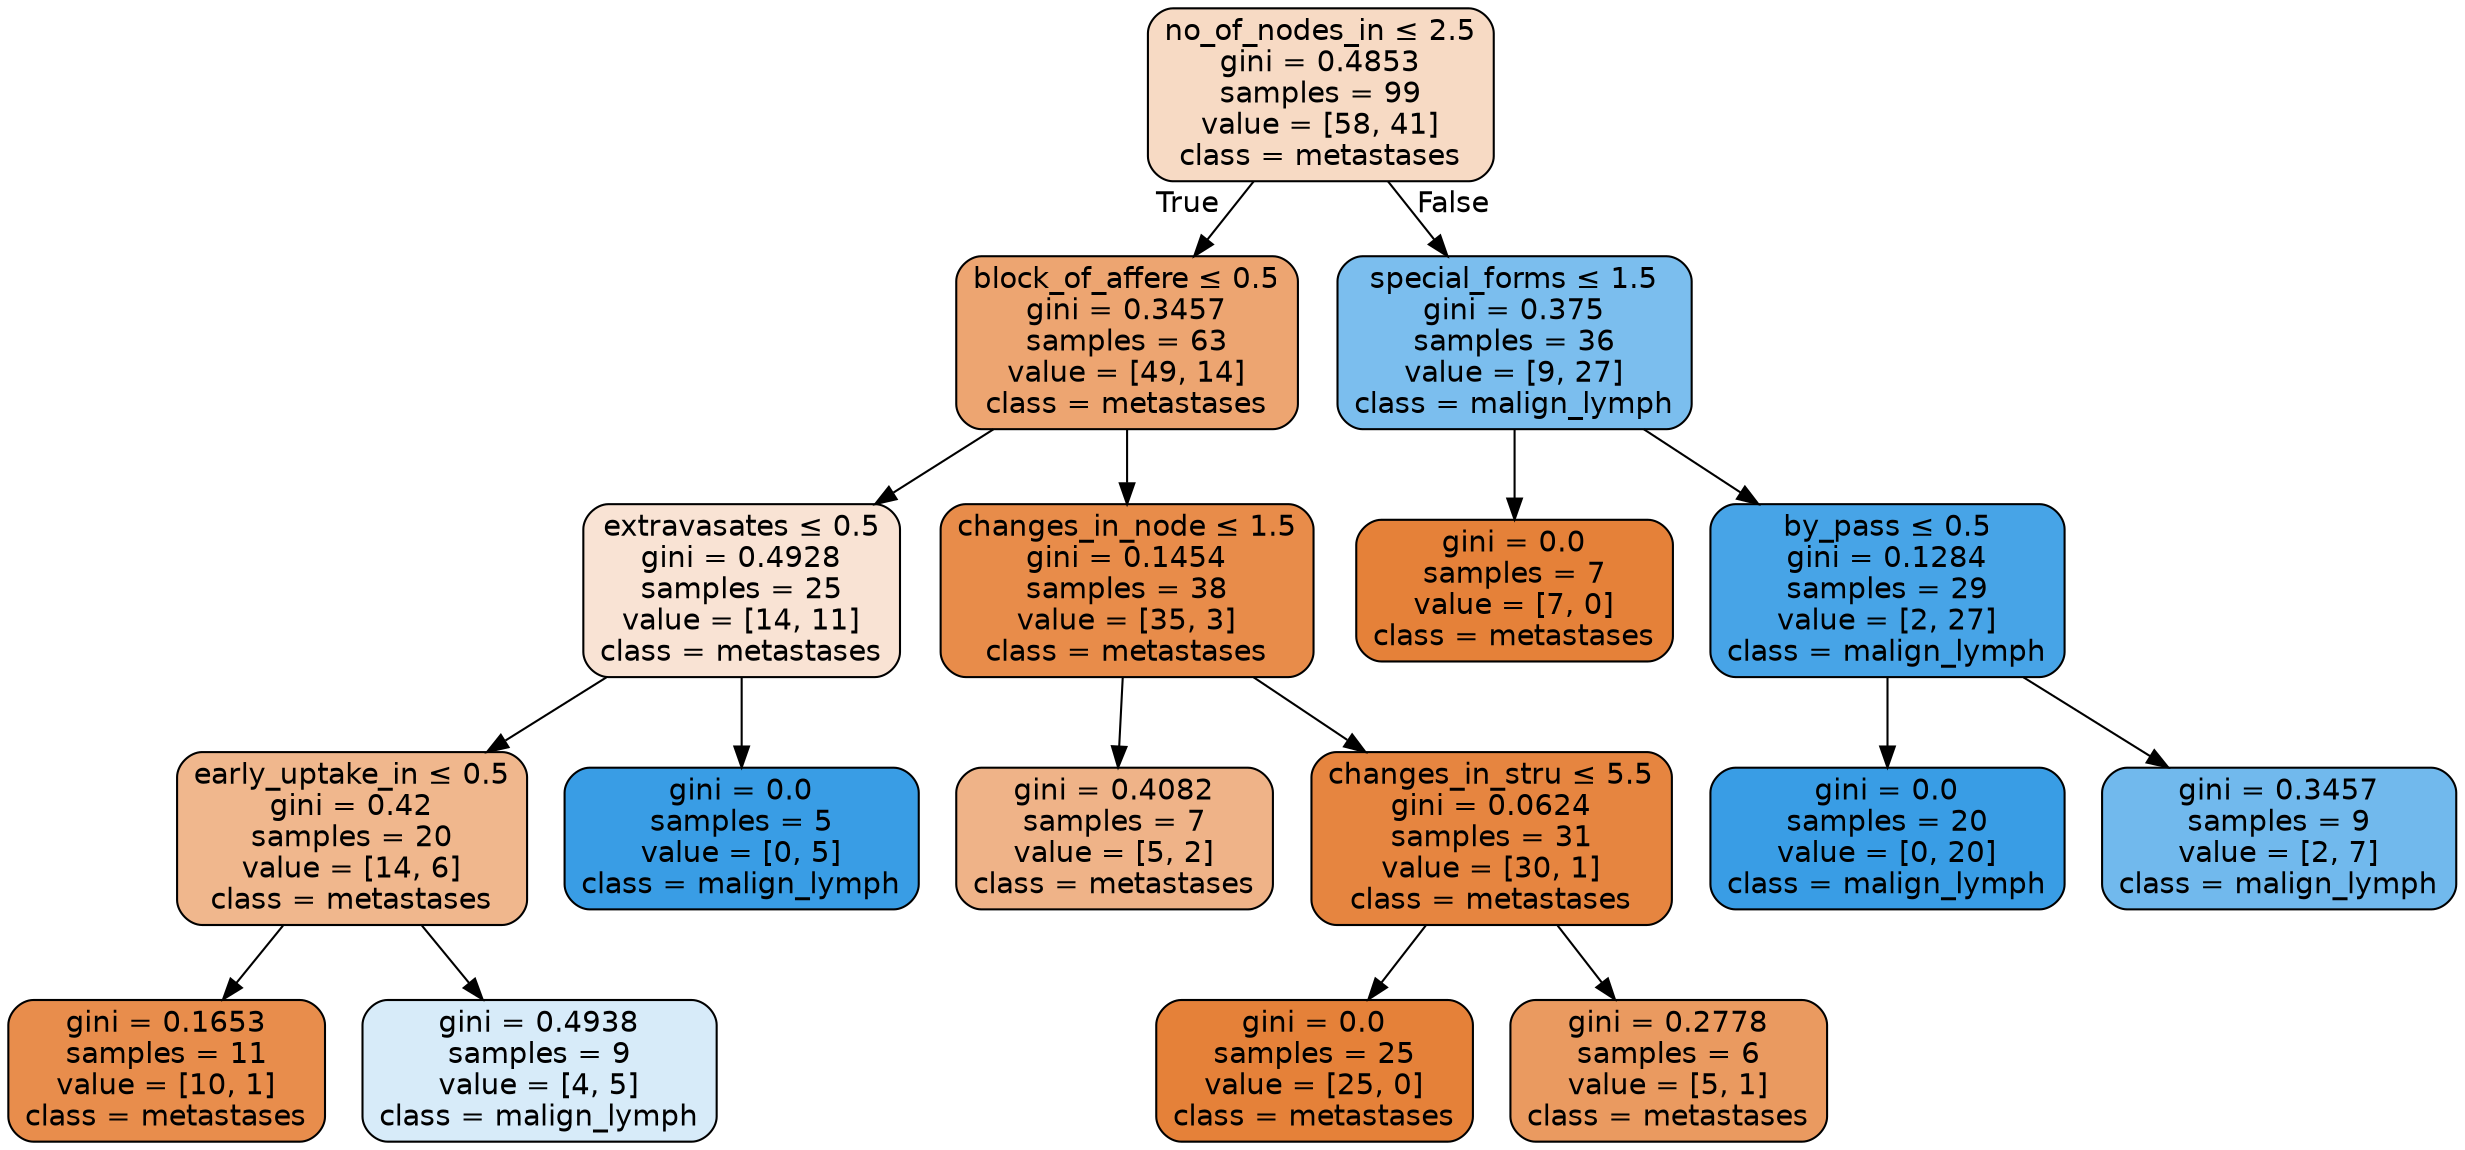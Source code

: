 digraph Tree {
node [shape=box, style="filled, rounded", color="black", fontname=helvetica] ;
edge [fontname=helvetica] ;
0 [label=<no_of_nodes_in &le; 2.5<br/>gini = 0.4853<br/>samples = 99<br/>value = [58, 41]<br/>class = metastases>, fillcolor="#e581394b"] ;
1 [label=<block_of_affere &le; 0.5<br/>gini = 0.3457<br/>samples = 63<br/>value = [49, 14]<br/>class = metastases>, fillcolor="#e58139b6"] ;
0 -> 1 [labeldistance=2.5, labelangle=45, headlabel="True"] ;
2 [label=<extravasates &le; 0.5<br/>gini = 0.4928<br/>samples = 25<br/>value = [14, 11]<br/>class = metastases>, fillcolor="#e5813937"] ;
1 -> 2 ;
3 [label=<early_uptake_in &le; 0.5<br/>gini = 0.42<br/>samples = 20<br/>value = [14, 6]<br/>class = metastases>, fillcolor="#e5813992"] ;
2 -> 3 ;
4 [label=<gini = 0.1653<br/>samples = 11<br/>value = [10, 1]<br/>class = metastases>, fillcolor="#e58139e6"] ;
3 -> 4 ;
5 [label=<gini = 0.4938<br/>samples = 9<br/>value = [4, 5]<br/>class = malign_lymph>, fillcolor="#399de533"] ;
3 -> 5 ;
6 [label=<gini = 0.0<br/>samples = 5<br/>value = [0, 5]<br/>class = malign_lymph>, fillcolor="#399de5ff"] ;
2 -> 6 ;
7 [label=<changes_in_node &le; 1.5<br/>gini = 0.1454<br/>samples = 38<br/>value = [35, 3]<br/>class = metastases>, fillcolor="#e58139e9"] ;
1 -> 7 ;
8 [label=<gini = 0.4082<br/>samples = 7<br/>value = [5, 2]<br/>class = metastases>, fillcolor="#e5813999"] ;
7 -> 8 ;
9 [label=<changes_in_stru &le; 5.5<br/>gini = 0.0624<br/>samples = 31<br/>value = [30, 1]<br/>class = metastases>, fillcolor="#e58139f6"] ;
7 -> 9 ;
10 [label=<gini = 0.0<br/>samples = 25<br/>value = [25, 0]<br/>class = metastases>, fillcolor="#e58139ff"] ;
9 -> 10 ;
11 [label=<gini = 0.2778<br/>samples = 6<br/>value = [5, 1]<br/>class = metastases>, fillcolor="#e58139cc"] ;
9 -> 11 ;
12 [label=<special_forms &le; 1.5<br/>gini = 0.375<br/>samples = 36<br/>value = [9, 27]<br/>class = malign_lymph>, fillcolor="#399de5aa"] ;
0 -> 12 [labeldistance=2.5, labelangle=-45, headlabel="False"] ;
13 [label=<gini = 0.0<br/>samples = 7<br/>value = [7, 0]<br/>class = metastases>, fillcolor="#e58139ff"] ;
12 -> 13 ;
14 [label=<by_pass &le; 0.5<br/>gini = 0.1284<br/>samples = 29<br/>value = [2, 27]<br/>class = malign_lymph>, fillcolor="#399de5ec"] ;
12 -> 14 ;
15 [label=<gini = 0.0<br/>samples = 20<br/>value = [0, 20]<br/>class = malign_lymph>, fillcolor="#399de5ff"] ;
14 -> 15 ;
16 [label=<gini = 0.3457<br/>samples = 9<br/>value = [2, 7]<br/>class = malign_lymph>, fillcolor="#399de5b6"] ;
14 -> 16 ;
}